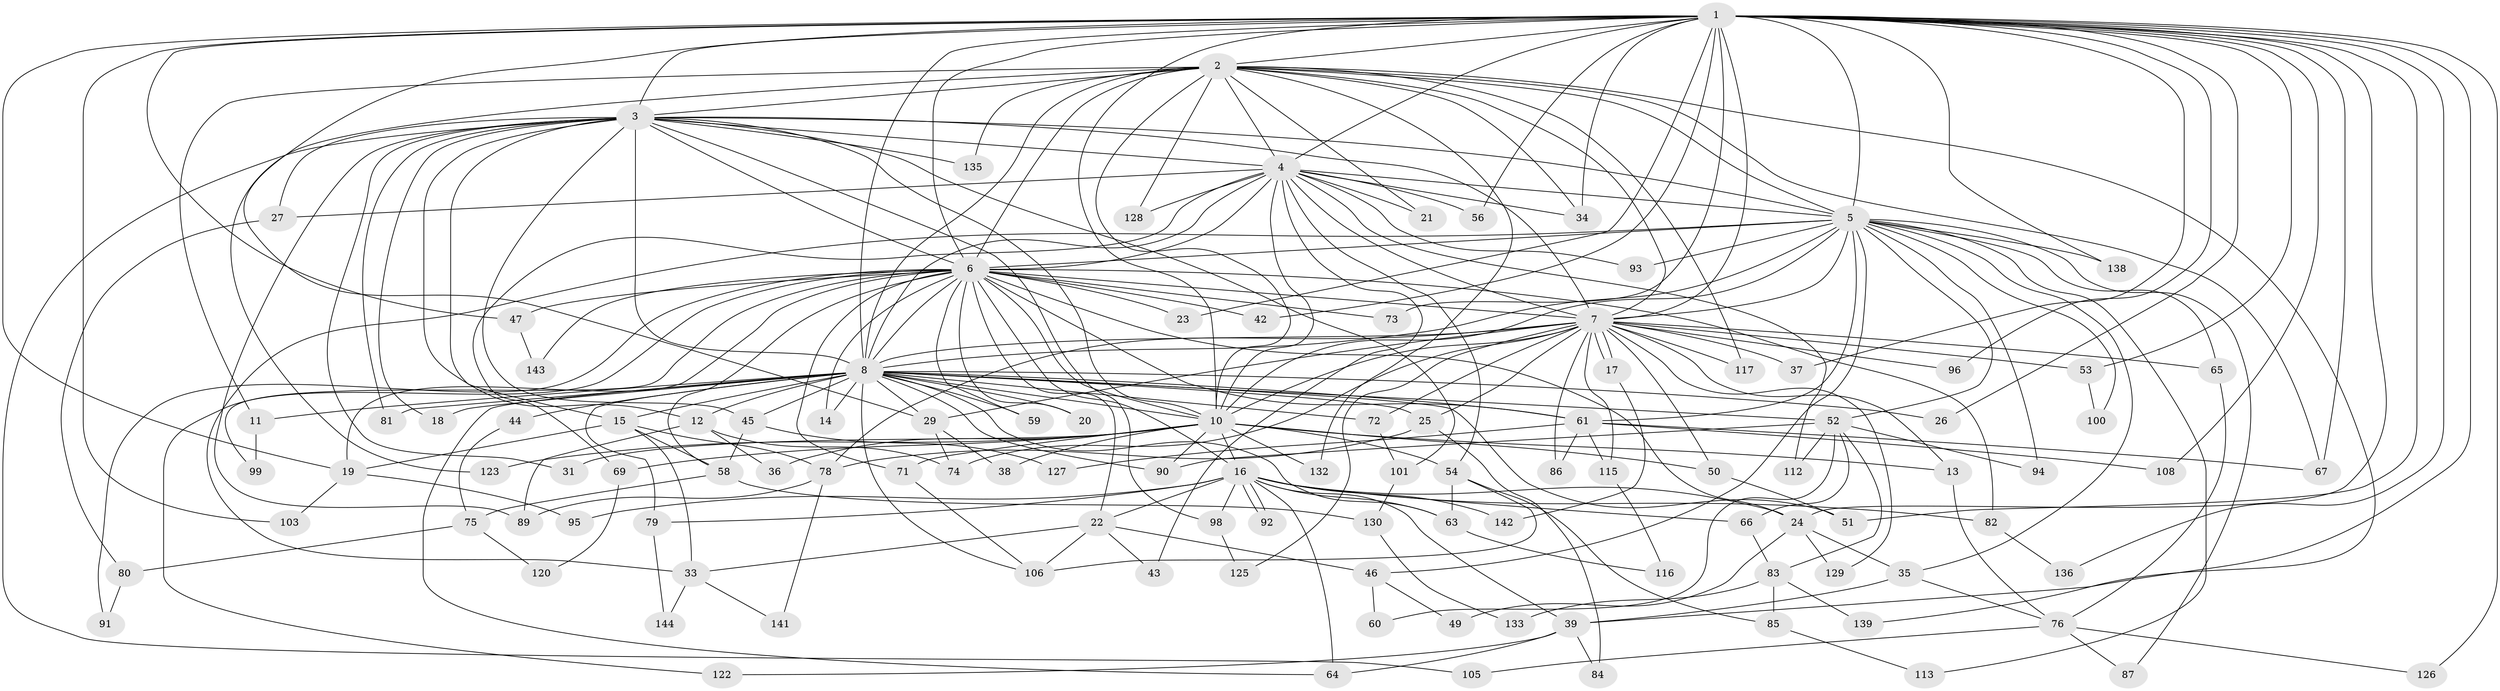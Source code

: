 // Generated by graph-tools (version 1.1) at 2025/51/02/27/25 19:51:45]
// undirected, 114 vertices, 264 edges
graph export_dot {
graph [start="1"]
  node [color=gray90,style=filled];
  1 [super="+55"];
  2 [super="+68"];
  3 [super="+111"];
  4 [super="+40"];
  5 [super="+102"];
  6 [super="+28"];
  7 [super="+121"];
  8 [super="+9"];
  10 [super="+30"];
  11 [super="+32"];
  12;
  13;
  14;
  15;
  16 [super="+70"];
  17;
  18;
  19;
  20;
  21;
  22 [super="+124"];
  23;
  24 [super="+48"];
  25;
  26;
  27;
  29 [super="+119"];
  31;
  33 [super="+137"];
  34;
  35;
  36;
  37;
  38;
  39 [super="+41"];
  42;
  43;
  44;
  45;
  46;
  47;
  49;
  50 [super="+107"];
  51 [super="+57"];
  52 [super="+110"];
  53;
  54;
  56;
  58 [super="+104"];
  59;
  60;
  61 [super="+62"];
  63 [super="+114"];
  64;
  65;
  66;
  67 [super="+97"];
  69;
  71;
  72 [super="+77"];
  73;
  74 [super="+109"];
  75;
  76 [super="+118"];
  78 [super="+131"];
  79;
  80;
  81;
  82;
  83 [super="+88"];
  84;
  85;
  86;
  87;
  89;
  90 [super="+140"];
  91;
  92;
  93;
  94;
  95;
  96;
  98;
  99;
  100;
  101;
  103;
  105;
  106 [super="+134"];
  108;
  112;
  113;
  115;
  116;
  117;
  120;
  122;
  123;
  125;
  126;
  127;
  128;
  129;
  130;
  132;
  133;
  135;
  136;
  138;
  139;
  141;
  142;
  143;
  144;
  1 -- 2;
  1 -- 3;
  1 -- 4;
  1 -- 5;
  1 -- 6;
  1 -- 7 [weight=2];
  1 -- 8 [weight=2];
  1 -- 10;
  1 -- 23;
  1 -- 26;
  1 -- 34;
  1 -- 37;
  1 -- 39;
  1 -- 42;
  1 -- 47;
  1 -- 53;
  1 -- 56;
  1 -- 67;
  1 -- 73;
  1 -- 96;
  1 -- 103;
  1 -- 108;
  1 -- 126;
  1 -- 136;
  1 -- 138;
  1 -- 19;
  1 -- 29;
  1 -- 24;
  1 -- 51;
  2 -- 3;
  2 -- 4;
  2 -- 5;
  2 -- 6 [weight=2];
  2 -- 7;
  2 -- 8 [weight=2];
  2 -- 10;
  2 -- 11;
  2 -- 21;
  2 -- 34;
  2 -- 123;
  2 -- 128;
  2 -- 132;
  2 -- 135;
  2 -- 117;
  2 -- 139;
  2 -- 67;
  3 -- 4;
  3 -- 5;
  3 -- 6;
  3 -- 7;
  3 -- 8 [weight=2];
  3 -- 10;
  3 -- 12;
  3 -- 15;
  3 -- 18;
  3 -- 27;
  3 -- 31;
  3 -- 45;
  3 -- 81;
  3 -- 98;
  3 -- 101;
  3 -- 105;
  3 -- 89;
  3 -- 135;
  4 -- 5;
  4 -- 6;
  4 -- 7;
  4 -- 8 [weight=2];
  4 -- 10;
  4 -- 21;
  4 -- 27;
  4 -- 43;
  4 -- 54;
  4 -- 69;
  4 -- 112;
  4 -- 128;
  4 -- 56;
  4 -- 34;
  4 -- 93;
  5 -- 6;
  5 -- 7;
  5 -- 8 [weight=2];
  5 -- 10;
  5 -- 35;
  5 -- 46;
  5 -- 52;
  5 -- 65;
  5 -- 87;
  5 -- 93;
  5 -- 94;
  5 -- 100;
  5 -- 113;
  5 -- 138;
  5 -- 33;
  5 -- 61;
  6 -- 7;
  6 -- 8 [weight=2];
  6 -- 10;
  6 -- 14;
  6 -- 16;
  6 -- 19;
  6 -- 20;
  6 -- 22 [weight=2];
  6 -- 23;
  6 -- 24;
  6 -- 42;
  6 -- 47;
  6 -- 58;
  6 -- 59;
  6 -- 71;
  6 -- 73;
  6 -- 82;
  6 -- 91;
  6 -- 99;
  6 -- 122;
  6 -- 143;
  6 -- 61;
  7 -- 8 [weight=2];
  7 -- 10;
  7 -- 13;
  7 -- 17;
  7 -- 17;
  7 -- 25;
  7 -- 29;
  7 -- 37;
  7 -- 50;
  7 -- 53;
  7 -- 65;
  7 -- 72;
  7 -- 74;
  7 -- 86;
  7 -- 96;
  7 -- 115;
  7 -- 117;
  7 -- 125;
  7 -- 129;
  7 -- 78;
  8 -- 10 [weight=3];
  8 -- 11 [weight=2];
  8 -- 18;
  8 -- 25;
  8 -- 51;
  8 -- 52 [weight=2];
  8 -- 61 [weight=2];
  8 -- 63;
  8 -- 72 [weight=2];
  8 -- 90;
  8 -- 64;
  8 -- 12;
  8 -- 14;
  8 -- 15;
  8 -- 79;
  8 -- 81;
  8 -- 20;
  8 -- 26;
  8 -- 29;
  8 -- 106;
  8 -- 44;
  8 -- 45;
  8 -- 59;
  10 -- 13;
  10 -- 16;
  10 -- 31;
  10 -- 36;
  10 -- 38;
  10 -- 50;
  10 -- 69;
  10 -- 71;
  10 -- 90;
  10 -- 132;
  10 -- 123;
  10 -- 54;
  11 -- 99;
  12 -- 36;
  12 -- 74;
  12 -- 89;
  13 -- 76;
  15 -- 19;
  15 -- 33;
  15 -- 78;
  15 -- 58;
  16 -- 22;
  16 -- 24;
  16 -- 39;
  16 -- 66;
  16 -- 79;
  16 -- 82;
  16 -- 92;
  16 -- 92;
  16 -- 95;
  16 -- 98;
  16 -- 142;
  16 -- 64;
  16 -- 63;
  17 -- 142;
  19 -- 95;
  19 -- 103;
  22 -- 33;
  22 -- 43;
  22 -- 46;
  22 -- 106;
  24 -- 35;
  24 -- 129;
  24 -- 49;
  25 -- 78;
  25 -- 84;
  27 -- 80;
  29 -- 38;
  29 -- 74;
  33 -- 141;
  33 -- 144;
  35 -- 76;
  35 -- 39;
  39 -- 64;
  39 -- 84;
  39 -- 122;
  44 -- 75;
  45 -- 58;
  45 -- 127;
  46 -- 49;
  46 -- 60;
  47 -- 143;
  50 -- 51 [weight=2];
  52 -- 60;
  52 -- 66;
  52 -- 83;
  52 -- 94;
  52 -- 112;
  52 -- 90;
  53 -- 100;
  54 -- 63;
  54 -- 85;
  54 -- 106;
  58 -- 75;
  58 -- 130;
  61 -- 67;
  61 -- 86;
  61 -- 108;
  61 -- 115;
  61 -- 127;
  63 -- 116;
  65 -- 76;
  66 -- 83 [weight=2];
  69 -- 120;
  71 -- 106;
  72 -- 101;
  75 -- 80;
  75 -- 120;
  76 -- 87;
  76 -- 105;
  76 -- 126;
  78 -- 89;
  78 -- 141;
  79 -- 144;
  80 -- 91;
  82 -- 136;
  83 -- 85;
  83 -- 133;
  83 -- 139;
  85 -- 113;
  98 -- 125;
  101 -- 130;
  115 -- 116;
  130 -- 133;
}
